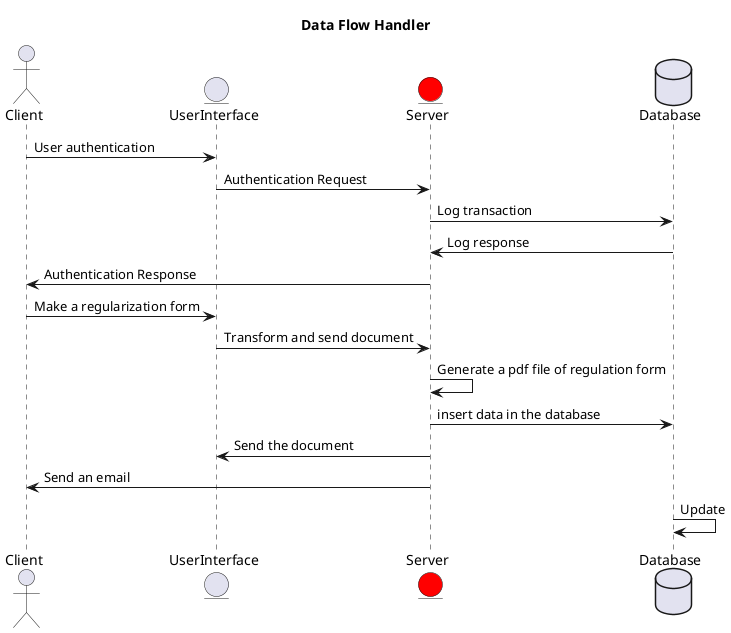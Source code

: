 @startuml

title Data Flow Handler
actor Client
entity UserInterface
entity Server #red
database Database
Client -> UserInterface: User authentication
UserInterface -> Server: Authentication Request
Server -> Database: Log transaction
Database -> Server: Log response
Server -> Client: Authentication Response

Client -> UserInterface: Make a regularization form
UserInterface -> Server: Transform and send document
Server -> Server: Generate a pdf file of regulation form
Server -> Database: insert data in the database
Server -> UserInterface: Send the document
Server -> Client: Send an email

Database -> Database: Update
@enduml